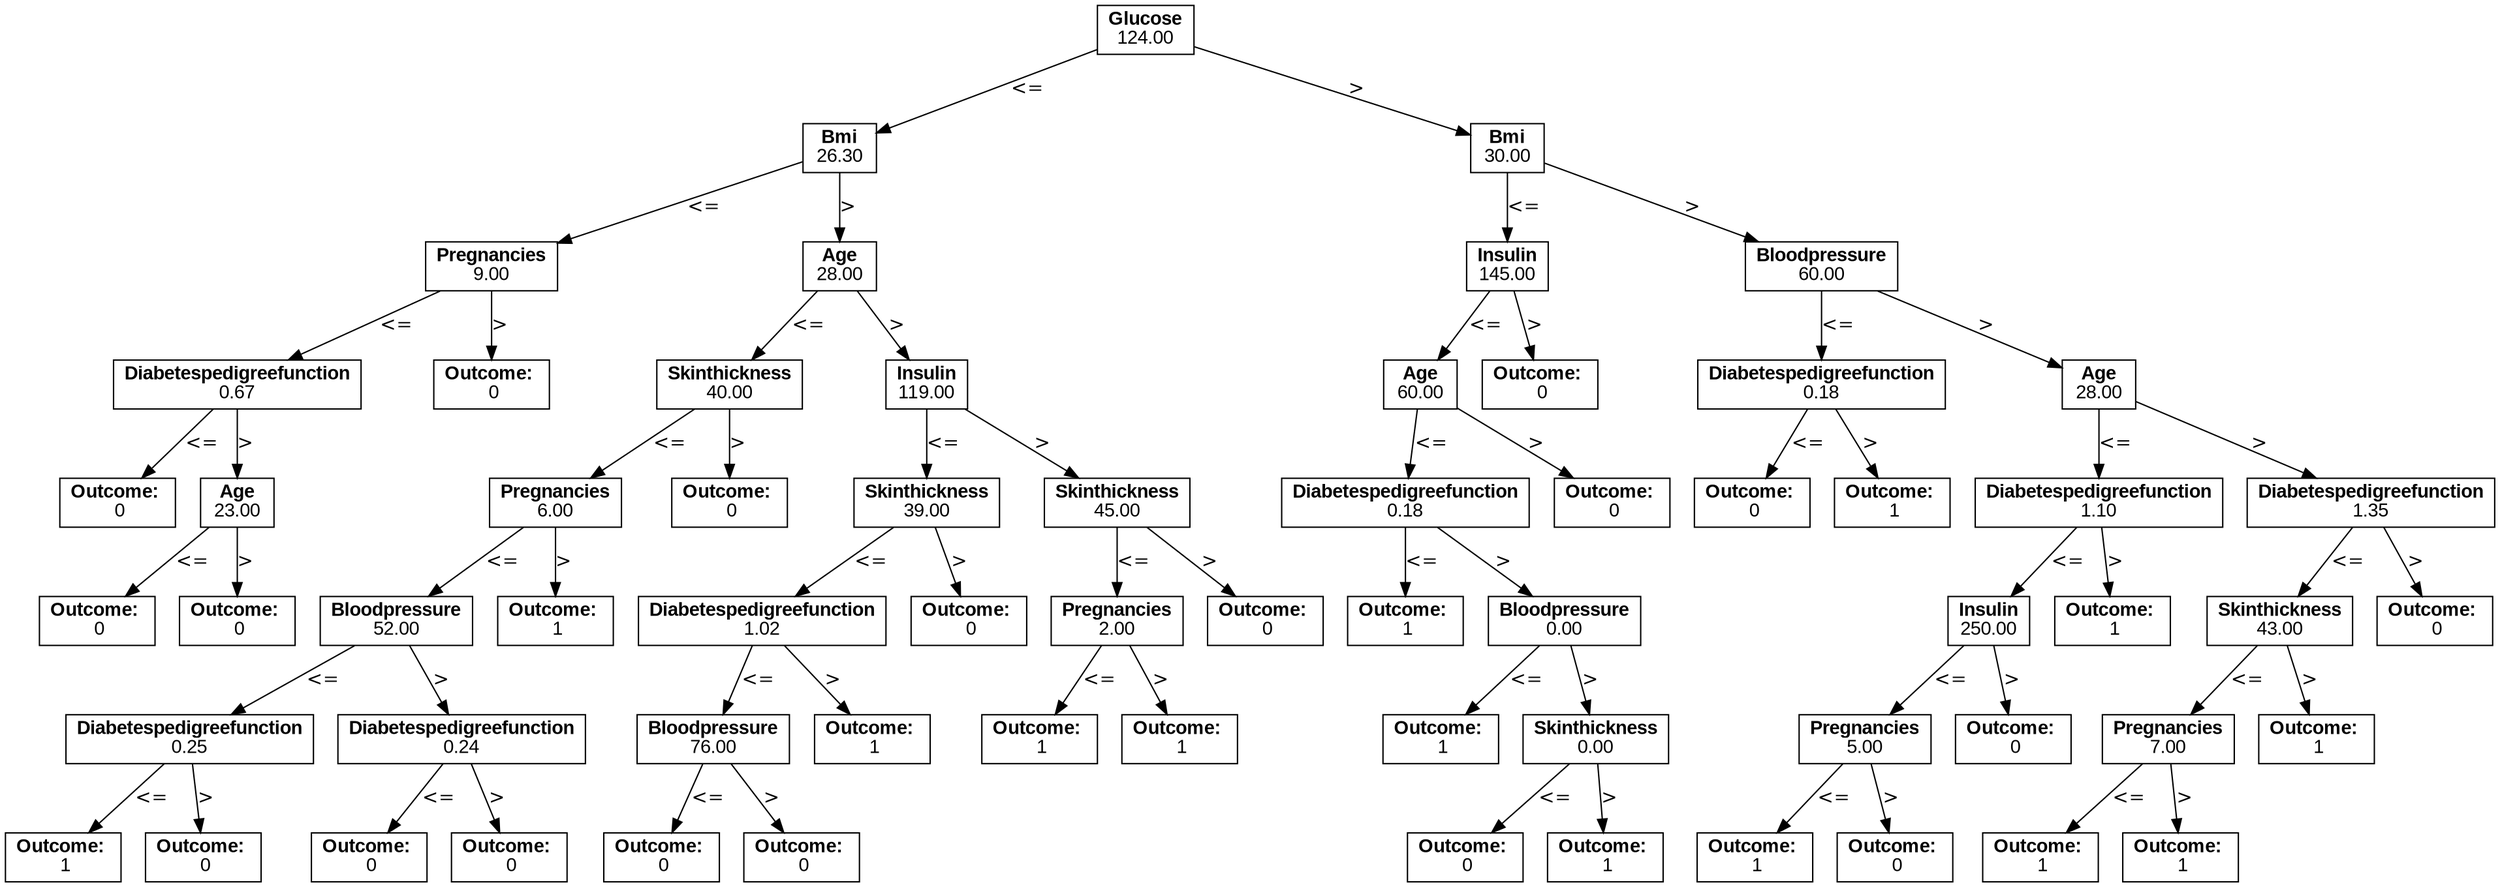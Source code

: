 digraph Tree {
node [fontname="Arial"];
N0 [label=<<b>Glucose</b><br/>124.00>, shape=box];
N1 [label=<<b>Bmi</b><br/>26.30>, shape=box];
N0 -> N1 [label="<="];
N2 [label=<<b>Pregnancies</b><br/>9.00>, shape=box];
N1 -> N2 [label="<="];
N3 [label=<<b>Diabetespedigreefunction</b><br/>0.67>, shape=box];
N2 -> N3 [label="<="];
N4 [label=<<b>Outcome:</b> <br/> 0>, shape=box];
N3 -> N4 [label="<="];
N5 [label=<<b>Age</b><br/>23.00>, shape=box];
N3 -> N5 [label=">"];
N6 [label=<<b>Outcome:</b> <br/> 0>, shape=box];
N5 -> N6 [label="<="];
N7 [label=<<b>Outcome:</b> <br/> 0>, shape=box];
N5 -> N7 [label=">"];
N8 [label=<<b>Outcome:</b> <br/> 0>, shape=box];
N2 -> N8 [label=">"];
N9 [label=<<b>Age</b><br/>28.00>, shape=box];
N1 -> N9 [label=">"];
N10 [label=<<b>Skinthickness</b><br/>40.00>, shape=box];
N9 -> N10 [label="<="];
N11 [label=<<b>Pregnancies</b><br/>6.00>, shape=box];
N10 -> N11 [label="<="];
N12 [label=<<b>Bloodpressure</b><br/>52.00>, shape=box];
N11 -> N12 [label="<="];
N13 [label=<<b>Diabetespedigreefunction</b><br/>0.25>, shape=box];
N12 -> N13 [label="<="];
N14 [label=<<b>Outcome:</b> <br/> 1>, shape=box];
N13 -> N14 [label="<="];
N15 [label=<<b>Outcome:</b> <br/> 0>, shape=box];
N13 -> N15 [label=">"];
N16 [label=<<b>Diabetespedigreefunction</b><br/>0.24>, shape=box];
N12 -> N16 [label=">"];
N17 [label=<<b>Outcome:</b> <br/> 0>, shape=box];
N16 -> N17 [label="<="];
N18 [label=<<b>Outcome:</b> <br/> 0>, shape=box];
N16 -> N18 [label=">"];
N19 [label=<<b>Outcome:</b> <br/> 1>, shape=box];
N11 -> N19 [label=">"];
N20 [label=<<b>Outcome:</b> <br/> 0>, shape=box];
N10 -> N20 [label=">"];
N21 [label=<<b>Insulin</b><br/>119.00>, shape=box];
N9 -> N21 [label=">"];
N22 [label=<<b>Skinthickness</b><br/>39.00>, shape=box];
N21 -> N22 [label="<="];
N23 [label=<<b>Diabetespedigreefunction</b><br/>1.02>, shape=box];
N22 -> N23 [label="<="];
N24 [label=<<b>Bloodpressure</b><br/>76.00>, shape=box];
N23 -> N24 [label="<="];
N25 [label=<<b>Outcome:</b> <br/> 0>, shape=box];
N24 -> N25 [label="<="];
N26 [label=<<b>Outcome:</b> <br/> 0>, shape=box];
N24 -> N26 [label=">"];
N27 [label=<<b>Outcome:</b> <br/> 1>, shape=box];
N23 -> N27 [label=">"];
N28 [label=<<b>Outcome:</b> <br/> 0>, shape=box];
N22 -> N28 [label=">"];
N29 [label=<<b>Skinthickness</b><br/>45.00>, shape=box];
N21 -> N29 [label=">"];
N30 [label=<<b>Pregnancies</b><br/>2.00>, shape=box];
N29 -> N30 [label="<="];
N31 [label=<<b>Outcome:</b> <br/> 1>, shape=box];
N30 -> N31 [label="<="];
N32 [label=<<b>Outcome:</b> <br/> 1>, shape=box];
N30 -> N32 [label=">"];
N33 [label=<<b>Outcome:</b> <br/> 0>, shape=box];
N29 -> N33 [label=">"];
N34 [label=<<b>Bmi</b><br/>30.00>, shape=box];
N0 -> N34 [label=">"];
N35 [label=<<b>Insulin</b><br/>145.00>, shape=box];
N34 -> N35 [label="<="];
N36 [label=<<b>Age</b><br/>60.00>, shape=box];
N35 -> N36 [label="<="];
N37 [label=<<b>Diabetespedigreefunction</b><br/>0.18>, shape=box];
N36 -> N37 [label="<="];
N38 [label=<<b>Outcome:</b> <br/> 1>, shape=box];
N37 -> N38 [label="<="];
N39 [label=<<b>Bloodpressure</b><br/>0.00>, shape=box];
N37 -> N39 [label=">"];
N40 [label=<<b>Outcome:</b> <br/> 1>, shape=box];
N39 -> N40 [label="<="];
N41 [label=<<b>Skinthickness</b><br/>0.00>, shape=box];
N39 -> N41 [label=">"];
N42 [label=<<b>Outcome:</b> <br/> 0>, shape=box];
N41 -> N42 [label="<="];
N43 [label=<<b>Outcome:</b> <br/> 1>, shape=box];
N41 -> N43 [label=">"];
N44 [label=<<b>Outcome:</b> <br/> 0>, shape=box];
N36 -> N44 [label=">"];
N45 [label=<<b>Outcome:</b> <br/> 0>, shape=box];
N35 -> N45 [label=">"];
N46 [label=<<b>Bloodpressure</b><br/>60.00>, shape=box];
N34 -> N46 [label=">"];
N47 [label=<<b>Diabetespedigreefunction</b><br/>0.18>, shape=box];
N46 -> N47 [label="<="];
N48 [label=<<b>Outcome:</b> <br/> 0>, shape=box];
N47 -> N48 [label="<="];
N49 [label=<<b>Outcome:</b> <br/> 1>, shape=box];
N47 -> N49 [label=">"];
N50 [label=<<b>Age</b><br/>28.00>, shape=box];
N46 -> N50 [label=">"];
N51 [label=<<b>Diabetespedigreefunction</b><br/>1.10>, shape=box];
N50 -> N51 [label="<="];
N52 [label=<<b>Insulin</b><br/>250.00>, shape=box];
N51 -> N52 [label="<="];
N53 [label=<<b>Pregnancies</b><br/>5.00>, shape=box];
N52 -> N53 [label="<="];
N54 [label=<<b>Outcome:</b> <br/> 1>, shape=box];
N53 -> N54 [label="<="];
N55 [label=<<b>Outcome:</b> <br/> 0>, shape=box];
N53 -> N55 [label=">"];
N56 [label=<<b>Outcome:</b> <br/> 0>, shape=box];
N52 -> N56 [label=">"];
N57 [label=<<b>Outcome:</b> <br/> 1>, shape=box];
N51 -> N57 [label=">"];
N58 [label=<<b>Diabetespedigreefunction</b><br/>1.35>, shape=box];
N50 -> N58 [label=">"];
N59 [label=<<b>Skinthickness</b><br/>43.00>, shape=box];
N58 -> N59 [label="<="];
N60 [label=<<b>Pregnancies</b><br/>7.00>, shape=box];
N59 -> N60 [label="<="];
N61 [label=<<b>Outcome:</b> <br/> 1>, shape=box];
N60 -> N61 [label="<="];
N62 [label=<<b>Outcome:</b> <br/> 1>, shape=box];
N60 -> N62 [label=">"];
N63 [label=<<b>Outcome:</b> <br/> 1>, shape=box];
N59 -> N63 [label=">"];
N64 [label=<<b>Outcome:</b> <br/> 0>, shape=box];
N58 -> N64 [label=">"];
}
